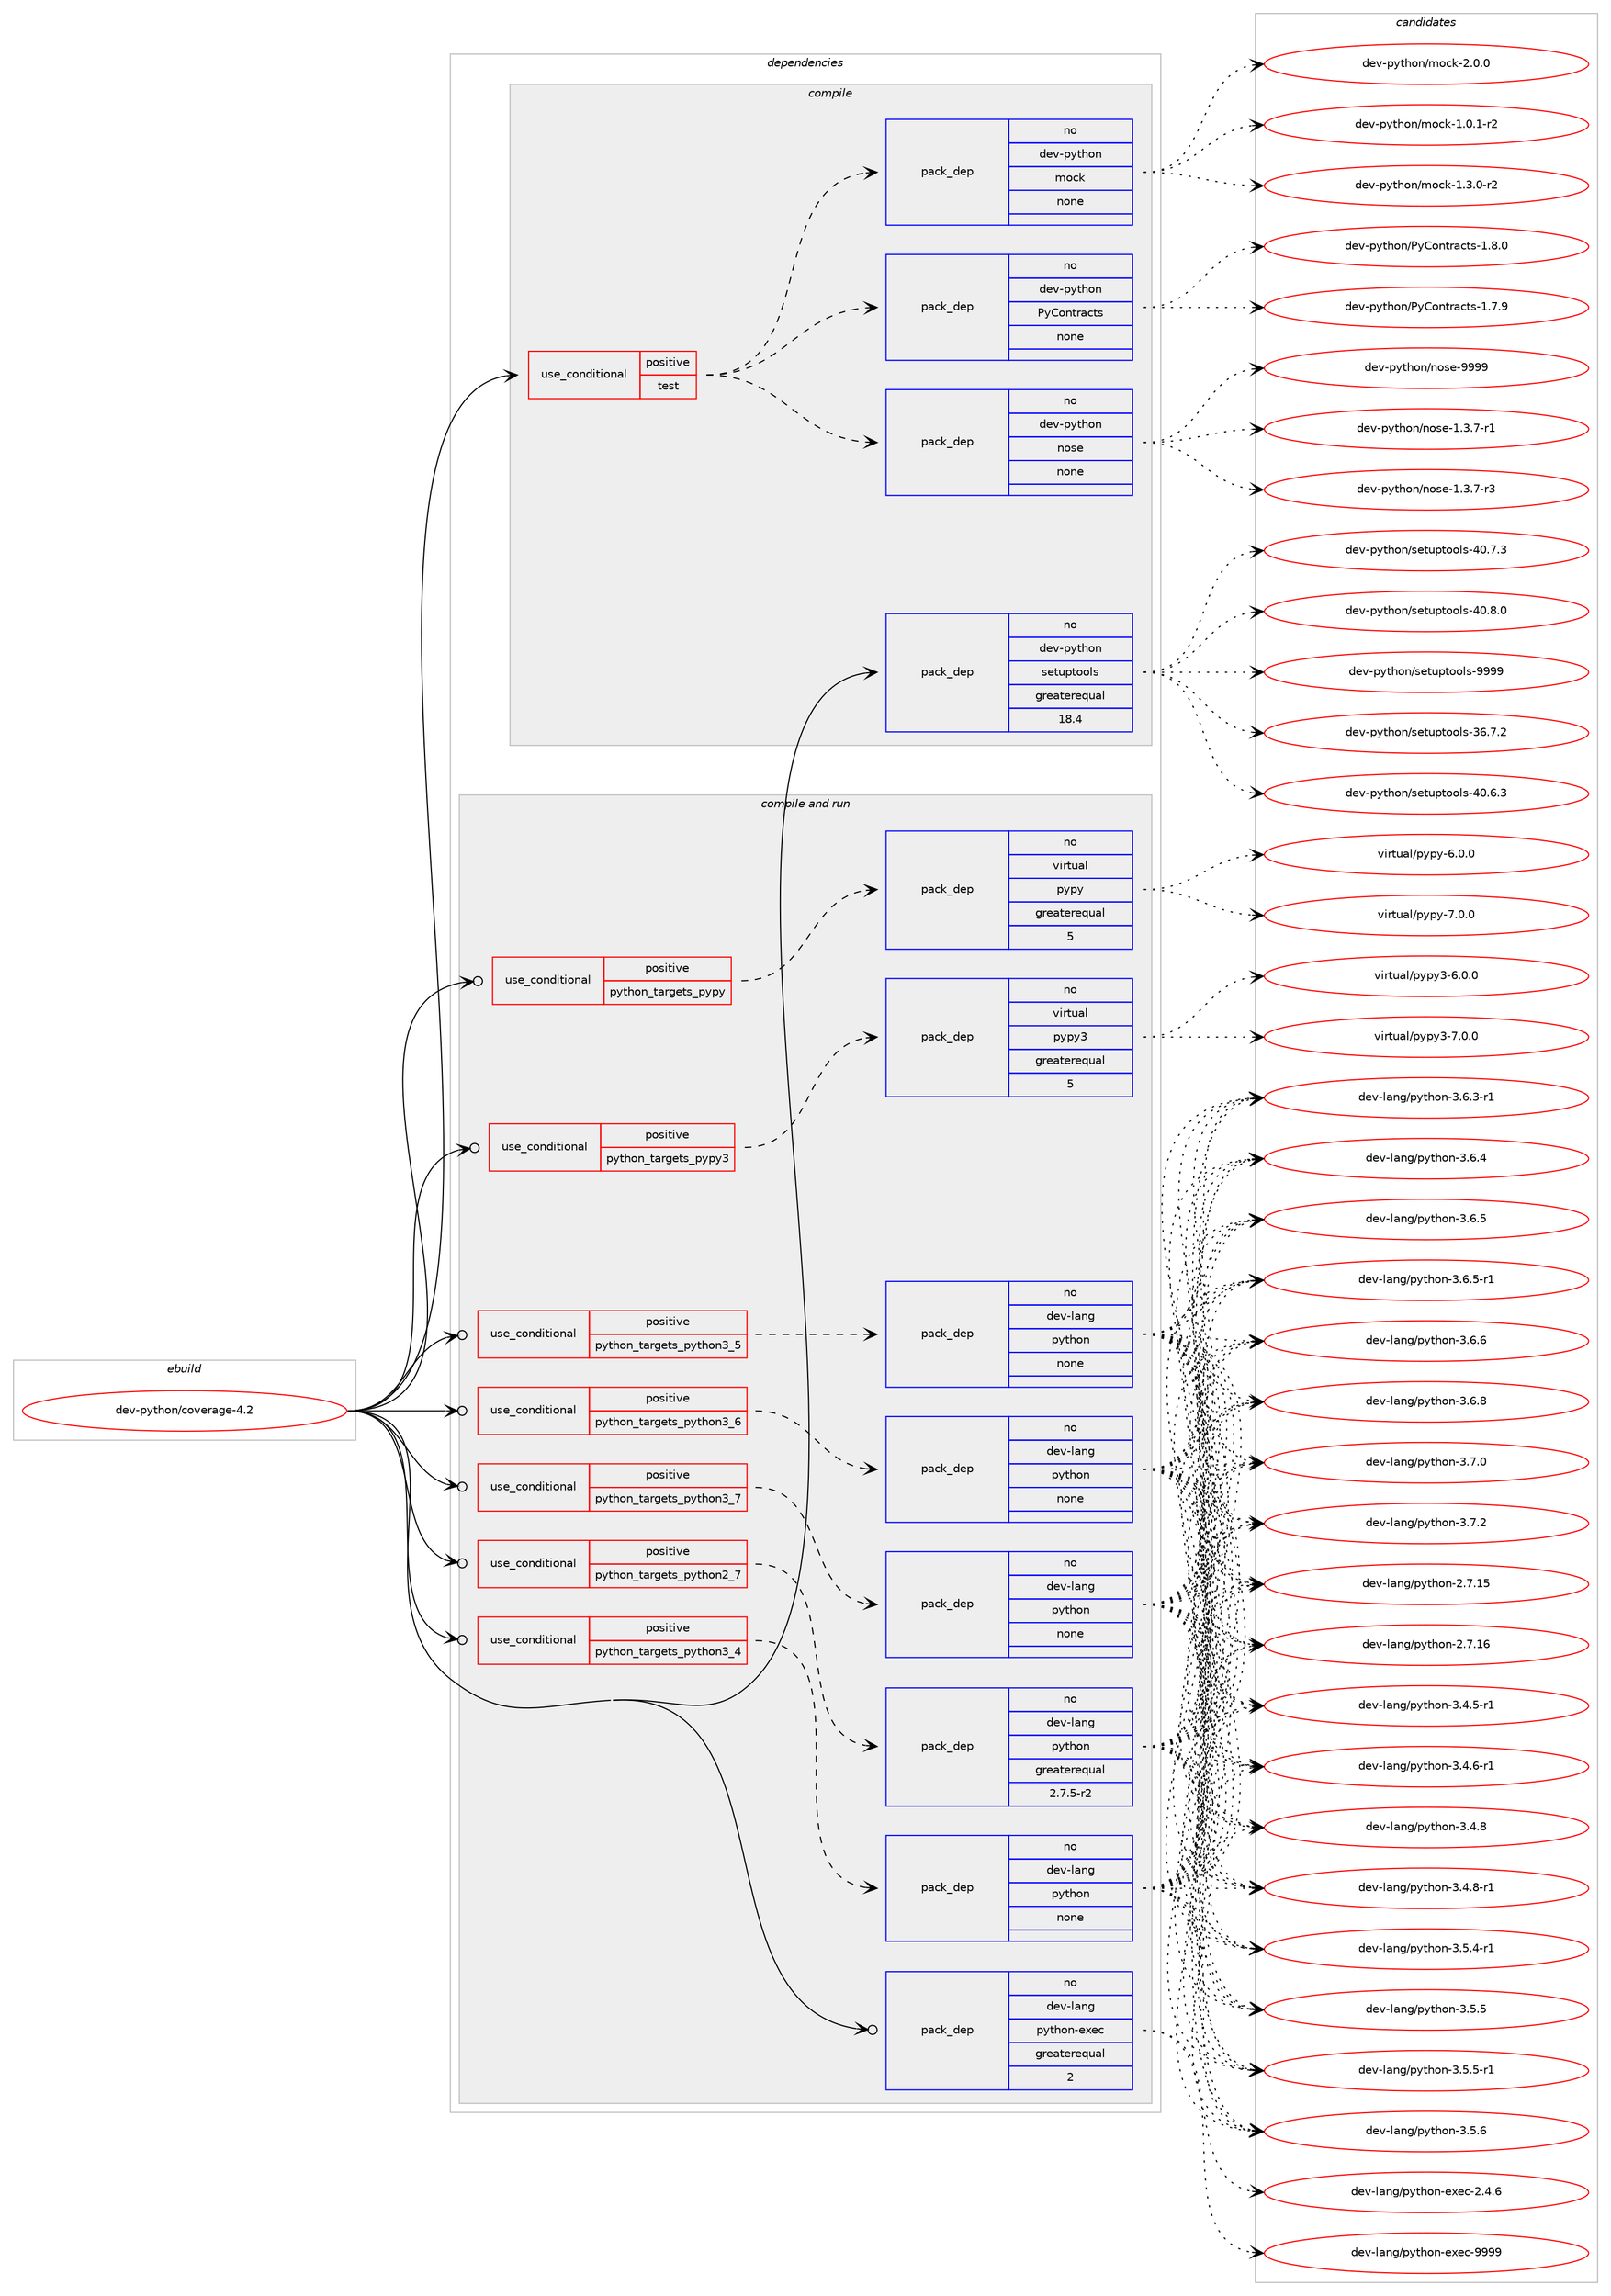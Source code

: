 digraph prolog {

# *************
# Graph options
# *************

newrank=true;
concentrate=true;
compound=true;
graph [rankdir=LR,fontname=Helvetica,fontsize=10,ranksep=1.5];#, ranksep=2.5, nodesep=0.2];
edge  [arrowhead=vee];
node  [fontname=Helvetica,fontsize=10];

# **********
# The ebuild
# **********

subgraph cluster_leftcol {
color=gray;
rank=same;
label=<<i>ebuild</i>>;
id [label="dev-python/coverage-4.2", color=red, width=4, href="../dev-python/coverage-4.2.svg"];
}

# ****************
# The dependencies
# ****************

subgraph cluster_midcol {
color=gray;
label=<<i>dependencies</i>>;
subgraph cluster_compile {
fillcolor="#eeeeee";
style=filled;
label=<<i>compile</i>>;
subgraph cond372733 {
dependency1404332 [label=<<TABLE BORDER="0" CELLBORDER="1" CELLSPACING="0" CELLPADDING="4"><TR><TD ROWSPAN="3" CELLPADDING="10">use_conditional</TD></TR><TR><TD>positive</TD></TR><TR><TD>test</TD></TR></TABLE>>, shape=none, color=red];
subgraph pack1008364 {
dependency1404333 [label=<<TABLE BORDER="0" CELLBORDER="1" CELLSPACING="0" CELLPADDING="4" WIDTH="220"><TR><TD ROWSPAN="6" CELLPADDING="30">pack_dep</TD></TR><TR><TD WIDTH="110">no</TD></TR><TR><TD>dev-python</TD></TR><TR><TD>PyContracts</TD></TR><TR><TD>none</TD></TR><TR><TD></TD></TR></TABLE>>, shape=none, color=blue];
}
dependency1404332:e -> dependency1404333:w [weight=20,style="dashed",arrowhead="vee"];
subgraph pack1008365 {
dependency1404334 [label=<<TABLE BORDER="0" CELLBORDER="1" CELLSPACING="0" CELLPADDING="4" WIDTH="220"><TR><TD ROWSPAN="6" CELLPADDING="30">pack_dep</TD></TR><TR><TD WIDTH="110">no</TD></TR><TR><TD>dev-python</TD></TR><TR><TD>mock</TD></TR><TR><TD>none</TD></TR><TR><TD></TD></TR></TABLE>>, shape=none, color=blue];
}
dependency1404332:e -> dependency1404334:w [weight=20,style="dashed",arrowhead="vee"];
subgraph pack1008366 {
dependency1404335 [label=<<TABLE BORDER="0" CELLBORDER="1" CELLSPACING="0" CELLPADDING="4" WIDTH="220"><TR><TD ROWSPAN="6" CELLPADDING="30">pack_dep</TD></TR><TR><TD WIDTH="110">no</TD></TR><TR><TD>dev-python</TD></TR><TR><TD>nose</TD></TR><TR><TD>none</TD></TR><TR><TD></TD></TR></TABLE>>, shape=none, color=blue];
}
dependency1404332:e -> dependency1404335:w [weight=20,style="dashed",arrowhead="vee"];
}
id:e -> dependency1404332:w [weight=20,style="solid",arrowhead="vee"];
subgraph pack1008367 {
dependency1404336 [label=<<TABLE BORDER="0" CELLBORDER="1" CELLSPACING="0" CELLPADDING="4" WIDTH="220"><TR><TD ROWSPAN="6" CELLPADDING="30">pack_dep</TD></TR><TR><TD WIDTH="110">no</TD></TR><TR><TD>dev-python</TD></TR><TR><TD>setuptools</TD></TR><TR><TD>greaterequal</TD></TR><TR><TD>18.4</TD></TR></TABLE>>, shape=none, color=blue];
}
id:e -> dependency1404336:w [weight=20,style="solid",arrowhead="vee"];
}
subgraph cluster_compileandrun {
fillcolor="#eeeeee";
style=filled;
label=<<i>compile and run</i>>;
subgraph cond372734 {
dependency1404337 [label=<<TABLE BORDER="0" CELLBORDER="1" CELLSPACING="0" CELLPADDING="4"><TR><TD ROWSPAN="3" CELLPADDING="10">use_conditional</TD></TR><TR><TD>positive</TD></TR><TR><TD>python_targets_pypy</TD></TR></TABLE>>, shape=none, color=red];
subgraph pack1008368 {
dependency1404338 [label=<<TABLE BORDER="0" CELLBORDER="1" CELLSPACING="0" CELLPADDING="4" WIDTH="220"><TR><TD ROWSPAN="6" CELLPADDING="30">pack_dep</TD></TR><TR><TD WIDTH="110">no</TD></TR><TR><TD>virtual</TD></TR><TR><TD>pypy</TD></TR><TR><TD>greaterequal</TD></TR><TR><TD>5</TD></TR></TABLE>>, shape=none, color=blue];
}
dependency1404337:e -> dependency1404338:w [weight=20,style="dashed",arrowhead="vee"];
}
id:e -> dependency1404337:w [weight=20,style="solid",arrowhead="odotvee"];
subgraph cond372735 {
dependency1404339 [label=<<TABLE BORDER="0" CELLBORDER="1" CELLSPACING="0" CELLPADDING="4"><TR><TD ROWSPAN="3" CELLPADDING="10">use_conditional</TD></TR><TR><TD>positive</TD></TR><TR><TD>python_targets_pypy3</TD></TR></TABLE>>, shape=none, color=red];
subgraph pack1008369 {
dependency1404340 [label=<<TABLE BORDER="0" CELLBORDER="1" CELLSPACING="0" CELLPADDING="4" WIDTH="220"><TR><TD ROWSPAN="6" CELLPADDING="30">pack_dep</TD></TR><TR><TD WIDTH="110">no</TD></TR><TR><TD>virtual</TD></TR><TR><TD>pypy3</TD></TR><TR><TD>greaterequal</TD></TR><TR><TD>5</TD></TR></TABLE>>, shape=none, color=blue];
}
dependency1404339:e -> dependency1404340:w [weight=20,style="dashed",arrowhead="vee"];
}
id:e -> dependency1404339:w [weight=20,style="solid",arrowhead="odotvee"];
subgraph cond372736 {
dependency1404341 [label=<<TABLE BORDER="0" CELLBORDER="1" CELLSPACING="0" CELLPADDING="4"><TR><TD ROWSPAN="3" CELLPADDING="10">use_conditional</TD></TR><TR><TD>positive</TD></TR><TR><TD>python_targets_python2_7</TD></TR></TABLE>>, shape=none, color=red];
subgraph pack1008370 {
dependency1404342 [label=<<TABLE BORDER="0" CELLBORDER="1" CELLSPACING="0" CELLPADDING="4" WIDTH="220"><TR><TD ROWSPAN="6" CELLPADDING="30">pack_dep</TD></TR><TR><TD WIDTH="110">no</TD></TR><TR><TD>dev-lang</TD></TR><TR><TD>python</TD></TR><TR><TD>greaterequal</TD></TR><TR><TD>2.7.5-r2</TD></TR></TABLE>>, shape=none, color=blue];
}
dependency1404341:e -> dependency1404342:w [weight=20,style="dashed",arrowhead="vee"];
}
id:e -> dependency1404341:w [weight=20,style="solid",arrowhead="odotvee"];
subgraph cond372737 {
dependency1404343 [label=<<TABLE BORDER="0" CELLBORDER="1" CELLSPACING="0" CELLPADDING="4"><TR><TD ROWSPAN="3" CELLPADDING="10">use_conditional</TD></TR><TR><TD>positive</TD></TR><TR><TD>python_targets_python3_4</TD></TR></TABLE>>, shape=none, color=red];
subgraph pack1008371 {
dependency1404344 [label=<<TABLE BORDER="0" CELLBORDER="1" CELLSPACING="0" CELLPADDING="4" WIDTH="220"><TR><TD ROWSPAN="6" CELLPADDING="30">pack_dep</TD></TR><TR><TD WIDTH="110">no</TD></TR><TR><TD>dev-lang</TD></TR><TR><TD>python</TD></TR><TR><TD>none</TD></TR><TR><TD></TD></TR></TABLE>>, shape=none, color=blue];
}
dependency1404343:e -> dependency1404344:w [weight=20,style="dashed",arrowhead="vee"];
}
id:e -> dependency1404343:w [weight=20,style="solid",arrowhead="odotvee"];
subgraph cond372738 {
dependency1404345 [label=<<TABLE BORDER="0" CELLBORDER="1" CELLSPACING="0" CELLPADDING="4"><TR><TD ROWSPAN="3" CELLPADDING="10">use_conditional</TD></TR><TR><TD>positive</TD></TR><TR><TD>python_targets_python3_5</TD></TR></TABLE>>, shape=none, color=red];
subgraph pack1008372 {
dependency1404346 [label=<<TABLE BORDER="0" CELLBORDER="1" CELLSPACING="0" CELLPADDING="4" WIDTH="220"><TR><TD ROWSPAN="6" CELLPADDING="30">pack_dep</TD></TR><TR><TD WIDTH="110">no</TD></TR><TR><TD>dev-lang</TD></TR><TR><TD>python</TD></TR><TR><TD>none</TD></TR><TR><TD></TD></TR></TABLE>>, shape=none, color=blue];
}
dependency1404345:e -> dependency1404346:w [weight=20,style="dashed",arrowhead="vee"];
}
id:e -> dependency1404345:w [weight=20,style="solid",arrowhead="odotvee"];
subgraph cond372739 {
dependency1404347 [label=<<TABLE BORDER="0" CELLBORDER="1" CELLSPACING="0" CELLPADDING="4"><TR><TD ROWSPAN="3" CELLPADDING="10">use_conditional</TD></TR><TR><TD>positive</TD></TR><TR><TD>python_targets_python3_6</TD></TR></TABLE>>, shape=none, color=red];
subgraph pack1008373 {
dependency1404348 [label=<<TABLE BORDER="0" CELLBORDER="1" CELLSPACING="0" CELLPADDING="4" WIDTH="220"><TR><TD ROWSPAN="6" CELLPADDING="30">pack_dep</TD></TR><TR><TD WIDTH="110">no</TD></TR><TR><TD>dev-lang</TD></TR><TR><TD>python</TD></TR><TR><TD>none</TD></TR><TR><TD></TD></TR></TABLE>>, shape=none, color=blue];
}
dependency1404347:e -> dependency1404348:w [weight=20,style="dashed",arrowhead="vee"];
}
id:e -> dependency1404347:w [weight=20,style="solid",arrowhead="odotvee"];
subgraph cond372740 {
dependency1404349 [label=<<TABLE BORDER="0" CELLBORDER="1" CELLSPACING="0" CELLPADDING="4"><TR><TD ROWSPAN="3" CELLPADDING="10">use_conditional</TD></TR><TR><TD>positive</TD></TR><TR><TD>python_targets_python3_7</TD></TR></TABLE>>, shape=none, color=red];
subgraph pack1008374 {
dependency1404350 [label=<<TABLE BORDER="0" CELLBORDER="1" CELLSPACING="0" CELLPADDING="4" WIDTH="220"><TR><TD ROWSPAN="6" CELLPADDING="30">pack_dep</TD></TR><TR><TD WIDTH="110">no</TD></TR><TR><TD>dev-lang</TD></TR><TR><TD>python</TD></TR><TR><TD>none</TD></TR><TR><TD></TD></TR></TABLE>>, shape=none, color=blue];
}
dependency1404349:e -> dependency1404350:w [weight=20,style="dashed",arrowhead="vee"];
}
id:e -> dependency1404349:w [weight=20,style="solid",arrowhead="odotvee"];
subgraph pack1008375 {
dependency1404351 [label=<<TABLE BORDER="0" CELLBORDER="1" CELLSPACING="0" CELLPADDING="4" WIDTH="220"><TR><TD ROWSPAN="6" CELLPADDING="30">pack_dep</TD></TR><TR><TD WIDTH="110">no</TD></TR><TR><TD>dev-lang</TD></TR><TR><TD>python-exec</TD></TR><TR><TD>greaterequal</TD></TR><TR><TD>2</TD></TR></TABLE>>, shape=none, color=blue];
}
id:e -> dependency1404351:w [weight=20,style="solid",arrowhead="odotvee"];
}
subgraph cluster_run {
fillcolor="#eeeeee";
style=filled;
label=<<i>run</i>>;
}
}

# **************
# The candidates
# **************

subgraph cluster_choices {
rank=same;
color=gray;
label=<<i>candidates</i>>;

subgraph choice1008364 {
color=black;
nodesep=1;
choice100101118451121211161041111104780121671111101161149799116115454946554657 [label="dev-python/PyContracts-1.7.9", color=red, width=4,href="../dev-python/PyContracts-1.7.9.svg"];
choice100101118451121211161041111104780121671111101161149799116115454946564648 [label="dev-python/PyContracts-1.8.0", color=red, width=4,href="../dev-python/PyContracts-1.8.0.svg"];
dependency1404333:e -> choice100101118451121211161041111104780121671111101161149799116115454946554657:w [style=dotted,weight="100"];
dependency1404333:e -> choice100101118451121211161041111104780121671111101161149799116115454946564648:w [style=dotted,weight="100"];
}
subgraph choice1008365 {
color=black;
nodesep=1;
choice1001011184511212111610411111047109111991074549464846494511450 [label="dev-python/mock-1.0.1-r2", color=red, width=4,href="../dev-python/mock-1.0.1-r2.svg"];
choice1001011184511212111610411111047109111991074549465146484511450 [label="dev-python/mock-1.3.0-r2", color=red, width=4,href="../dev-python/mock-1.3.0-r2.svg"];
choice100101118451121211161041111104710911199107455046484648 [label="dev-python/mock-2.0.0", color=red, width=4,href="../dev-python/mock-2.0.0.svg"];
dependency1404334:e -> choice1001011184511212111610411111047109111991074549464846494511450:w [style=dotted,weight="100"];
dependency1404334:e -> choice1001011184511212111610411111047109111991074549465146484511450:w [style=dotted,weight="100"];
dependency1404334:e -> choice100101118451121211161041111104710911199107455046484648:w [style=dotted,weight="100"];
}
subgraph choice1008366 {
color=black;
nodesep=1;
choice10010111845112121116104111110471101111151014549465146554511449 [label="dev-python/nose-1.3.7-r1", color=red, width=4,href="../dev-python/nose-1.3.7-r1.svg"];
choice10010111845112121116104111110471101111151014549465146554511451 [label="dev-python/nose-1.3.7-r3", color=red, width=4,href="../dev-python/nose-1.3.7-r3.svg"];
choice10010111845112121116104111110471101111151014557575757 [label="dev-python/nose-9999", color=red, width=4,href="../dev-python/nose-9999.svg"];
dependency1404335:e -> choice10010111845112121116104111110471101111151014549465146554511449:w [style=dotted,weight="100"];
dependency1404335:e -> choice10010111845112121116104111110471101111151014549465146554511451:w [style=dotted,weight="100"];
dependency1404335:e -> choice10010111845112121116104111110471101111151014557575757:w [style=dotted,weight="100"];
}
subgraph choice1008367 {
color=black;
nodesep=1;
choice100101118451121211161041111104711510111611711211611111110811545515446554650 [label="dev-python/setuptools-36.7.2", color=red, width=4,href="../dev-python/setuptools-36.7.2.svg"];
choice100101118451121211161041111104711510111611711211611111110811545524846544651 [label="dev-python/setuptools-40.6.3", color=red, width=4,href="../dev-python/setuptools-40.6.3.svg"];
choice100101118451121211161041111104711510111611711211611111110811545524846554651 [label="dev-python/setuptools-40.7.3", color=red, width=4,href="../dev-python/setuptools-40.7.3.svg"];
choice100101118451121211161041111104711510111611711211611111110811545524846564648 [label="dev-python/setuptools-40.8.0", color=red, width=4,href="../dev-python/setuptools-40.8.0.svg"];
choice10010111845112121116104111110471151011161171121161111111081154557575757 [label="dev-python/setuptools-9999", color=red, width=4,href="../dev-python/setuptools-9999.svg"];
dependency1404336:e -> choice100101118451121211161041111104711510111611711211611111110811545515446554650:w [style=dotted,weight="100"];
dependency1404336:e -> choice100101118451121211161041111104711510111611711211611111110811545524846544651:w [style=dotted,weight="100"];
dependency1404336:e -> choice100101118451121211161041111104711510111611711211611111110811545524846554651:w [style=dotted,weight="100"];
dependency1404336:e -> choice100101118451121211161041111104711510111611711211611111110811545524846564648:w [style=dotted,weight="100"];
dependency1404336:e -> choice10010111845112121116104111110471151011161171121161111111081154557575757:w [style=dotted,weight="100"];
}
subgraph choice1008368 {
color=black;
nodesep=1;
choice1181051141161179710847112121112121455446484648 [label="virtual/pypy-6.0.0", color=red, width=4,href="../virtual/pypy-6.0.0.svg"];
choice1181051141161179710847112121112121455546484648 [label="virtual/pypy-7.0.0", color=red, width=4,href="../virtual/pypy-7.0.0.svg"];
dependency1404338:e -> choice1181051141161179710847112121112121455446484648:w [style=dotted,weight="100"];
dependency1404338:e -> choice1181051141161179710847112121112121455546484648:w [style=dotted,weight="100"];
}
subgraph choice1008369 {
color=black;
nodesep=1;
choice118105114116117971084711212111212151455446484648 [label="virtual/pypy3-6.0.0", color=red, width=4,href="../virtual/pypy3-6.0.0.svg"];
choice118105114116117971084711212111212151455546484648 [label="virtual/pypy3-7.0.0", color=red, width=4,href="../virtual/pypy3-7.0.0.svg"];
dependency1404340:e -> choice118105114116117971084711212111212151455446484648:w [style=dotted,weight="100"];
dependency1404340:e -> choice118105114116117971084711212111212151455546484648:w [style=dotted,weight="100"];
}
subgraph choice1008370 {
color=black;
nodesep=1;
choice10010111845108971101034711212111610411111045504655464953 [label="dev-lang/python-2.7.15", color=red, width=4,href="../dev-lang/python-2.7.15.svg"];
choice10010111845108971101034711212111610411111045504655464954 [label="dev-lang/python-2.7.16", color=red, width=4,href="../dev-lang/python-2.7.16.svg"];
choice1001011184510897110103471121211161041111104551465246534511449 [label="dev-lang/python-3.4.5-r1", color=red, width=4,href="../dev-lang/python-3.4.5-r1.svg"];
choice1001011184510897110103471121211161041111104551465246544511449 [label="dev-lang/python-3.4.6-r1", color=red, width=4,href="../dev-lang/python-3.4.6-r1.svg"];
choice100101118451089711010347112121116104111110455146524656 [label="dev-lang/python-3.4.8", color=red, width=4,href="../dev-lang/python-3.4.8.svg"];
choice1001011184510897110103471121211161041111104551465246564511449 [label="dev-lang/python-3.4.8-r1", color=red, width=4,href="../dev-lang/python-3.4.8-r1.svg"];
choice1001011184510897110103471121211161041111104551465346524511449 [label="dev-lang/python-3.5.4-r1", color=red, width=4,href="../dev-lang/python-3.5.4-r1.svg"];
choice100101118451089711010347112121116104111110455146534653 [label="dev-lang/python-3.5.5", color=red, width=4,href="../dev-lang/python-3.5.5.svg"];
choice1001011184510897110103471121211161041111104551465346534511449 [label="dev-lang/python-3.5.5-r1", color=red, width=4,href="../dev-lang/python-3.5.5-r1.svg"];
choice100101118451089711010347112121116104111110455146534654 [label="dev-lang/python-3.5.6", color=red, width=4,href="../dev-lang/python-3.5.6.svg"];
choice1001011184510897110103471121211161041111104551465446514511449 [label="dev-lang/python-3.6.3-r1", color=red, width=4,href="../dev-lang/python-3.6.3-r1.svg"];
choice100101118451089711010347112121116104111110455146544652 [label="dev-lang/python-3.6.4", color=red, width=4,href="../dev-lang/python-3.6.4.svg"];
choice100101118451089711010347112121116104111110455146544653 [label="dev-lang/python-3.6.5", color=red, width=4,href="../dev-lang/python-3.6.5.svg"];
choice1001011184510897110103471121211161041111104551465446534511449 [label="dev-lang/python-3.6.5-r1", color=red, width=4,href="../dev-lang/python-3.6.5-r1.svg"];
choice100101118451089711010347112121116104111110455146544654 [label="dev-lang/python-3.6.6", color=red, width=4,href="../dev-lang/python-3.6.6.svg"];
choice100101118451089711010347112121116104111110455146544656 [label="dev-lang/python-3.6.8", color=red, width=4,href="../dev-lang/python-3.6.8.svg"];
choice100101118451089711010347112121116104111110455146554648 [label="dev-lang/python-3.7.0", color=red, width=4,href="../dev-lang/python-3.7.0.svg"];
choice100101118451089711010347112121116104111110455146554650 [label="dev-lang/python-3.7.2", color=red, width=4,href="../dev-lang/python-3.7.2.svg"];
dependency1404342:e -> choice10010111845108971101034711212111610411111045504655464953:w [style=dotted,weight="100"];
dependency1404342:e -> choice10010111845108971101034711212111610411111045504655464954:w [style=dotted,weight="100"];
dependency1404342:e -> choice1001011184510897110103471121211161041111104551465246534511449:w [style=dotted,weight="100"];
dependency1404342:e -> choice1001011184510897110103471121211161041111104551465246544511449:w [style=dotted,weight="100"];
dependency1404342:e -> choice100101118451089711010347112121116104111110455146524656:w [style=dotted,weight="100"];
dependency1404342:e -> choice1001011184510897110103471121211161041111104551465246564511449:w [style=dotted,weight="100"];
dependency1404342:e -> choice1001011184510897110103471121211161041111104551465346524511449:w [style=dotted,weight="100"];
dependency1404342:e -> choice100101118451089711010347112121116104111110455146534653:w [style=dotted,weight="100"];
dependency1404342:e -> choice1001011184510897110103471121211161041111104551465346534511449:w [style=dotted,weight="100"];
dependency1404342:e -> choice100101118451089711010347112121116104111110455146534654:w [style=dotted,weight="100"];
dependency1404342:e -> choice1001011184510897110103471121211161041111104551465446514511449:w [style=dotted,weight="100"];
dependency1404342:e -> choice100101118451089711010347112121116104111110455146544652:w [style=dotted,weight="100"];
dependency1404342:e -> choice100101118451089711010347112121116104111110455146544653:w [style=dotted,weight="100"];
dependency1404342:e -> choice1001011184510897110103471121211161041111104551465446534511449:w [style=dotted,weight="100"];
dependency1404342:e -> choice100101118451089711010347112121116104111110455146544654:w [style=dotted,weight="100"];
dependency1404342:e -> choice100101118451089711010347112121116104111110455146544656:w [style=dotted,weight="100"];
dependency1404342:e -> choice100101118451089711010347112121116104111110455146554648:w [style=dotted,weight="100"];
dependency1404342:e -> choice100101118451089711010347112121116104111110455146554650:w [style=dotted,weight="100"];
}
subgraph choice1008371 {
color=black;
nodesep=1;
choice10010111845108971101034711212111610411111045504655464953 [label="dev-lang/python-2.7.15", color=red, width=4,href="../dev-lang/python-2.7.15.svg"];
choice10010111845108971101034711212111610411111045504655464954 [label="dev-lang/python-2.7.16", color=red, width=4,href="../dev-lang/python-2.7.16.svg"];
choice1001011184510897110103471121211161041111104551465246534511449 [label="dev-lang/python-3.4.5-r1", color=red, width=4,href="../dev-lang/python-3.4.5-r1.svg"];
choice1001011184510897110103471121211161041111104551465246544511449 [label="dev-lang/python-3.4.6-r1", color=red, width=4,href="../dev-lang/python-3.4.6-r1.svg"];
choice100101118451089711010347112121116104111110455146524656 [label="dev-lang/python-3.4.8", color=red, width=4,href="../dev-lang/python-3.4.8.svg"];
choice1001011184510897110103471121211161041111104551465246564511449 [label="dev-lang/python-3.4.8-r1", color=red, width=4,href="../dev-lang/python-3.4.8-r1.svg"];
choice1001011184510897110103471121211161041111104551465346524511449 [label="dev-lang/python-3.5.4-r1", color=red, width=4,href="../dev-lang/python-3.5.4-r1.svg"];
choice100101118451089711010347112121116104111110455146534653 [label="dev-lang/python-3.5.5", color=red, width=4,href="../dev-lang/python-3.5.5.svg"];
choice1001011184510897110103471121211161041111104551465346534511449 [label="dev-lang/python-3.5.5-r1", color=red, width=4,href="../dev-lang/python-3.5.5-r1.svg"];
choice100101118451089711010347112121116104111110455146534654 [label="dev-lang/python-3.5.6", color=red, width=4,href="../dev-lang/python-3.5.6.svg"];
choice1001011184510897110103471121211161041111104551465446514511449 [label="dev-lang/python-3.6.3-r1", color=red, width=4,href="../dev-lang/python-3.6.3-r1.svg"];
choice100101118451089711010347112121116104111110455146544652 [label="dev-lang/python-3.6.4", color=red, width=4,href="../dev-lang/python-3.6.4.svg"];
choice100101118451089711010347112121116104111110455146544653 [label="dev-lang/python-3.6.5", color=red, width=4,href="../dev-lang/python-3.6.5.svg"];
choice1001011184510897110103471121211161041111104551465446534511449 [label="dev-lang/python-3.6.5-r1", color=red, width=4,href="../dev-lang/python-3.6.5-r1.svg"];
choice100101118451089711010347112121116104111110455146544654 [label="dev-lang/python-3.6.6", color=red, width=4,href="../dev-lang/python-3.6.6.svg"];
choice100101118451089711010347112121116104111110455146544656 [label="dev-lang/python-3.6.8", color=red, width=4,href="../dev-lang/python-3.6.8.svg"];
choice100101118451089711010347112121116104111110455146554648 [label="dev-lang/python-3.7.0", color=red, width=4,href="../dev-lang/python-3.7.0.svg"];
choice100101118451089711010347112121116104111110455146554650 [label="dev-lang/python-3.7.2", color=red, width=4,href="../dev-lang/python-3.7.2.svg"];
dependency1404344:e -> choice10010111845108971101034711212111610411111045504655464953:w [style=dotted,weight="100"];
dependency1404344:e -> choice10010111845108971101034711212111610411111045504655464954:w [style=dotted,weight="100"];
dependency1404344:e -> choice1001011184510897110103471121211161041111104551465246534511449:w [style=dotted,weight="100"];
dependency1404344:e -> choice1001011184510897110103471121211161041111104551465246544511449:w [style=dotted,weight="100"];
dependency1404344:e -> choice100101118451089711010347112121116104111110455146524656:w [style=dotted,weight="100"];
dependency1404344:e -> choice1001011184510897110103471121211161041111104551465246564511449:w [style=dotted,weight="100"];
dependency1404344:e -> choice1001011184510897110103471121211161041111104551465346524511449:w [style=dotted,weight="100"];
dependency1404344:e -> choice100101118451089711010347112121116104111110455146534653:w [style=dotted,weight="100"];
dependency1404344:e -> choice1001011184510897110103471121211161041111104551465346534511449:w [style=dotted,weight="100"];
dependency1404344:e -> choice100101118451089711010347112121116104111110455146534654:w [style=dotted,weight="100"];
dependency1404344:e -> choice1001011184510897110103471121211161041111104551465446514511449:w [style=dotted,weight="100"];
dependency1404344:e -> choice100101118451089711010347112121116104111110455146544652:w [style=dotted,weight="100"];
dependency1404344:e -> choice100101118451089711010347112121116104111110455146544653:w [style=dotted,weight="100"];
dependency1404344:e -> choice1001011184510897110103471121211161041111104551465446534511449:w [style=dotted,weight="100"];
dependency1404344:e -> choice100101118451089711010347112121116104111110455146544654:w [style=dotted,weight="100"];
dependency1404344:e -> choice100101118451089711010347112121116104111110455146544656:w [style=dotted,weight="100"];
dependency1404344:e -> choice100101118451089711010347112121116104111110455146554648:w [style=dotted,weight="100"];
dependency1404344:e -> choice100101118451089711010347112121116104111110455146554650:w [style=dotted,weight="100"];
}
subgraph choice1008372 {
color=black;
nodesep=1;
choice10010111845108971101034711212111610411111045504655464953 [label="dev-lang/python-2.7.15", color=red, width=4,href="../dev-lang/python-2.7.15.svg"];
choice10010111845108971101034711212111610411111045504655464954 [label="dev-lang/python-2.7.16", color=red, width=4,href="../dev-lang/python-2.7.16.svg"];
choice1001011184510897110103471121211161041111104551465246534511449 [label="dev-lang/python-3.4.5-r1", color=red, width=4,href="../dev-lang/python-3.4.5-r1.svg"];
choice1001011184510897110103471121211161041111104551465246544511449 [label="dev-lang/python-3.4.6-r1", color=red, width=4,href="../dev-lang/python-3.4.6-r1.svg"];
choice100101118451089711010347112121116104111110455146524656 [label="dev-lang/python-3.4.8", color=red, width=4,href="../dev-lang/python-3.4.8.svg"];
choice1001011184510897110103471121211161041111104551465246564511449 [label="dev-lang/python-3.4.8-r1", color=red, width=4,href="../dev-lang/python-3.4.8-r1.svg"];
choice1001011184510897110103471121211161041111104551465346524511449 [label="dev-lang/python-3.5.4-r1", color=red, width=4,href="../dev-lang/python-3.5.4-r1.svg"];
choice100101118451089711010347112121116104111110455146534653 [label="dev-lang/python-3.5.5", color=red, width=4,href="../dev-lang/python-3.5.5.svg"];
choice1001011184510897110103471121211161041111104551465346534511449 [label="dev-lang/python-3.5.5-r1", color=red, width=4,href="../dev-lang/python-3.5.5-r1.svg"];
choice100101118451089711010347112121116104111110455146534654 [label="dev-lang/python-3.5.6", color=red, width=4,href="../dev-lang/python-3.5.6.svg"];
choice1001011184510897110103471121211161041111104551465446514511449 [label="dev-lang/python-3.6.3-r1", color=red, width=4,href="../dev-lang/python-3.6.3-r1.svg"];
choice100101118451089711010347112121116104111110455146544652 [label="dev-lang/python-3.6.4", color=red, width=4,href="../dev-lang/python-3.6.4.svg"];
choice100101118451089711010347112121116104111110455146544653 [label="dev-lang/python-3.6.5", color=red, width=4,href="../dev-lang/python-3.6.5.svg"];
choice1001011184510897110103471121211161041111104551465446534511449 [label="dev-lang/python-3.6.5-r1", color=red, width=4,href="../dev-lang/python-3.6.5-r1.svg"];
choice100101118451089711010347112121116104111110455146544654 [label="dev-lang/python-3.6.6", color=red, width=4,href="../dev-lang/python-3.6.6.svg"];
choice100101118451089711010347112121116104111110455146544656 [label="dev-lang/python-3.6.8", color=red, width=4,href="../dev-lang/python-3.6.8.svg"];
choice100101118451089711010347112121116104111110455146554648 [label="dev-lang/python-3.7.0", color=red, width=4,href="../dev-lang/python-3.7.0.svg"];
choice100101118451089711010347112121116104111110455146554650 [label="dev-lang/python-3.7.2", color=red, width=4,href="../dev-lang/python-3.7.2.svg"];
dependency1404346:e -> choice10010111845108971101034711212111610411111045504655464953:w [style=dotted,weight="100"];
dependency1404346:e -> choice10010111845108971101034711212111610411111045504655464954:w [style=dotted,weight="100"];
dependency1404346:e -> choice1001011184510897110103471121211161041111104551465246534511449:w [style=dotted,weight="100"];
dependency1404346:e -> choice1001011184510897110103471121211161041111104551465246544511449:w [style=dotted,weight="100"];
dependency1404346:e -> choice100101118451089711010347112121116104111110455146524656:w [style=dotted,weight="100"];
dependency1404346:e -> choice1001011184510897110103471121211161041111104551465246564511449:w [style=dotted,weight="100"];
dependency1404346:e -> choice1001011184510897110103471121211161041111104551465346524511449:w [style=dotted,weight="100"];
dependency1404346:e -> choice100101118451089711010347112121116104111110455146534653:w [style=dotted,weight="100"];
dependency1404346:e -> choice1001011184510897110103471121211161041111104551465346534511449:w [style=dotted,weight="100"];
dependency1404346:e -> choice100101118451089711010347112121116104111110455146534654:w [style=dotted,weight="100"];
dependency1404346:e -> choice1001011184510897110103471121211161041111104551465446514511449:w [style=dotted,weight="100"];
dependency1404346:e -> choice100101118451089711010347112121116104111110455146544652:w [style=dotted,weight="100"];
dependency1404346:e -> choice100101118451089711010347112121116104111110455146544653:w [style=dotted,weight="100"];
dependency1404346:e -> choice1001011184510897110103471121211161041111104551465446534511449:w [style=dotted,weight="100"];
dependency1404346:e -> choice100101118451089711010347112121116104111110455146544654:w [style=dotted,weight="100"];
dependency1404346:e -> choice100101118451089711010347112121116104111110455146544656:w [style=dotted,weight="100"];
dependency1404346:e -> choice100101118451089711010347112121116104111110455146554648:w [style=dotted,weight="100"];
dependency1404346:e -> choice100101118451089711010347112121116104111110455146554650:w [style=dotted,weight="100"];
}
subgraph choice1008373 {
color=black;
nodesep=1;
choice10010111845108971101034711212111610411111045504655464953 [label="dev-lang/python-2.7.15", color=red, width=4,href="../dev-lang/python-2.7.15.svg"];
choice10010111845108971101034711212111610411111045504655464954 [label="dev-lang/python-2.7.16", color=red, width=4,href="../dev-lang/python-2.7.16.svg"];
choice1001011184510897110103471121211161041111104551465246534511449 [label="dev-lang/python-3.4.5-r1", color=red, width=4,href="../dev-lang/python-3.4.5-r1.svg"];
choice1001011184510897110103471121211161041111104551465246544511449 [label="dev-lang/python-3.4.6-r1", color=red, width=4,href="../dev-lang/python-3.4.6-r1.svg"];
choice100101118451089711010347112121116104111110455146524656 [label="dev-lang/python-3.4.8", color=red, width=4,href="../dev-lang/python-3.4.8.svg"];
choice1001011184510897110103471121211161041111104551465246564511449 [label="dev-lang/python-3.4.8-r1", color=red, width=4,href="../dev-lang/python-3.4.8-r1.svg"];
choice1001011184510897110103471121211161041111104551465346524511449 [label="dev-lang/python-3.5.4-r1", color=red, width=4,href="../dev-lang/python-3.5.4-r1.svg"];
choice100101118451089711010347112121116104111110455146534653 [label="dev-lang/python-3.5.5", color=red, width=4,href="../dev-lang/python-3.5.5.svg"];
choice1001011184510897110103471121211161041111104551465346534511449 [label="dev-lang/python-3.5.5-r1", color=red, width=4,href="../dev-lang/python-3.5.5-r1.svg"];
choice100101118451089711010347112121116104111110455146534654 [label="dev-lang/python-3.5.6", color=red, width=4,href="../dev-lang/python-3.5.6.svg"];
choice1001011184510897110103471121211161041111104551465446514511449 [label="dev-lang/python-3.6.3-r1", color=red, width=4,href="../dev-lang/python-3.6.3-r1.svg"];
choice100101118451089711010347112121116104111110455146544652 [label="dev-lang/python-3.6.4", color=red, width=4,href="../dev-lang/python-3.6.4.svg"];
choice100101118451089711010347112121116104111110455146544653 [label="dev-lang/python-3.6.5", color=red, width=4,href="../dev-lang/python-3.6.5.svg"];
choice1001011184510897110103471121211161041111104551465446534511449 [label="dev-lang/python-3.6.5-r1", color=red, width=4,href="../dev-lang/python-3.6.5-r1.svg"];
choice100101118451089711010347112121116104111110455146544654 [label="dev-lang/python-3.6.6", color=red, width=4,href="../dev-lang/python-3.6.6.svg"];
choice100101118451089711010347112121116104111110455146544656 [label="dev-lang/python-3.6.8", color=red, width=4,href="../dev-lang/python-3.6.8.svg"];
choice100101118451089711010347112121116104111110455146554648 [label="dev-lang/python-3.7.0", color=red, width=4,href="../dev-lang/python-3.7.0.svg"];
choice100101118451089711010347112121116104111110455146554650 [label="dev-lang/python-3.7.2", color=red, width=4,href="../dev-lang/python-3.7.2.svg"];
dependency1404348:e -> choice10010111845108971101034711212111610411111045504655464953:w [style=dotted,weight="100"];
dependency1404348:e -> choice10010111845108971101034711212111610411111045504655464954:w [style=dotted,weight="100"];
dependency1404348:e -> choice1001011184510897110103471121211161041111104551465246534511449:w [style=dotted,weight="100"];
dependency1404348:e -> choice1001011184510897110103471121211161041111104551465246544511449:w [style=dotted,weight="100"];
dependency1404348:e -> choice100101118451089711010347112121116104111110455146524656:w [style=dotted,weight="100"];
dependency1404348:e -> choice1001011184510897110103471121211161041111104551465246564511449:w [style=dotted,weight="100"];
dependency1404348:e -> choice1001011184510897110103471121211161041111104551465346524511449:w [style=dotted,weight="100"];
dependency1404348:e -> choice100101118451089711010347112121116104111110455146534653:w [style=dotted,weight="100"];
dependency1404348:e -> choice1001011184510897110103471121211161041111104551465346534511449:w [style=dotted,weight="100"];
dependency1404348:e -> choice100101118451089711010347112121116104111110455146534654:w [style=dotted,weight="100"];
dependency1404348:e -> choice1001011184510897110103471121211161041111104551465446514511449:w [style=dotted,weight="100"];
dependency1404348:e -> choice100101118451089711010347112121116104111110455146544652:w [style=dotted,weight="100"];
dependency1404348:e -> choice100101118451089711010347112121116104111110455146544653:w [style=dotted,weight="100"];
dependency1404348:e -> choice1001011184510897110103471121211161041111104551465446534511449:w [style=dotted,weight="100"];
dependency1404348:e -> choice100101118451089711010347112121116104111110455146544654:w [style=dotted,weight="100"];
dependency1404348:e -> choice100101118451089711010347112121116104111110455146544656:w [style=dotted,weight="100"];
dependency1404348:e -> choice100101118451089711010347112121116104111110455146554648:w [style=dotted,weight="100"];
dependency1404348:e -> choice100101118451089711010347112121116104111110455146554650:w [style=dotted,weight="100"];
}
subgraph choice1008374 {
color=black;
nodesep=1;
choice10010111845108971101034711212111610411111045504655464953 [label="dev-lang/python-2.7.15", color=red, width=4,href="../dev-lang/python-2.7.15.svg"];
choice10010111845108971101034711212111610411111045504655464954 [label="dev-lang/python-2.7.16", color=red, width=4,href="../dev-lang/python-2.7.16.svg"];
choice1001011184510897110103471121211161041111104551465246534511449 [label="dev-lang/python-3.4.5-r1", color=red, width=4,href="../dev-lang/python-3.4.5-r1.svg"];
choice1001011184510897110103471121211161041111104551465246544511449 [label="dev-lang/python-3.4.6-r1", color=red, width=4,href="../dev-lang/python-3.4.6-r1.svg"];
choice100101118451089711010347112121116104111110455146524656 [label="dev-lang/python-3.4.8", color=red, width=4,href="../dev-lang/python-3.4.8.svg"];
choice1001011184510897110103471121211161041111104551465246564511449 [label="dev-lang/python-3.4.8-r1", color=red, width=4,href="../dev-lang/python-3.4.8-r1.svg"];
choice1001011184510897110103471121211161041111104551465346524511449 [label="dev-lang/python-3.5.4-r1", color=red, width=4,href="../dev-lang/python-3.5.4-r1.svg"];
choice100101118451089711010347112121116104111110455146534653 [label="dev-lang/python-3.5.5", color=red, width=4,href="../dev-lang/python-3.5.5.svg"];
choice1001011184510897110103471121211161041111104551465346534511449 [label="dev-lang/python-3.5.5-r1", color=red, width=4,href="../dev-lang/python-3.5.5-r1.svg"];
choice100101118451089711010347112121116104111110455146534654 [label="dev-lang/python-3.5.6", color=red, width=4,href="../dev-lang/python-3.5.6.svg"];
choice1001011184510897110103471121211161041111104551465446514511449 [label="dev-lang/python-3.6.3-r1", color=red, width=4,href="../dev-lang/python-3.6.3-r1.svg"];
choice100101118451089711010347112121116104111110455146544652 [label="dev-lang/python-3.6.4", color=red, width=4,href="../dev-lang/python-3.6.4.svg"];
choice100101118451089711010347112121116104111110455146544653 [label="dev-lang/python-3.6.5", color=red, width=4,href="../dev-lang/python-3.6.5.svg"];
choice1001011184510897110103471121211161041111104551465446534511449 [label="dev-lang/python-3.6.5-r1", color=red, width=4,href="../dev-lang/python-3.6.5-r1.svg"];
choice100101118451089711010347112121116104111110455146544654 [label="dev-lang/python-3.6.6", color=red, width=4,href="../dev-lang/python-3.6.6.svg"];
choice100101118451089711010347112121116104111110455146544656 [label="dev-lang/python-3.6.8", color=red, width=4,href="../dev-lang/python-3.6.8.svg"];
choice100101118451089711010347112121116104111110455146554648 [label="dev-lang/python-3.7.0", color=red, width=4,href="../dev-lang/python-3.7.0.svg"];
choice100101118451089711010347112121116104111110455146554650 [label="dev-lang/python-3.7.2", color=red, width=4,href="../dev-lang/python-3.7.2.svg"];
dependency1404350:e -> choice10010111845108971101034711212111610411111045504655464953:w [style=dotted,weight="100"];
dependency1404350:e -> choice10010111845108971101034711212111610411111045504655464954:w [style=dotted,weight="100"];
dependency1404350:e -> choice1001011184510897110103471121211161041111104551465246534511449:w [style=dotted,weight="100"];
dependency1404350:e -> choice1001011184510897110103471121211161041111104551465246544511449:w [style=dotted,weight="100"];
dependency1404350:e -> choice100101118451089711010347112121116104111110455146524656:w [style=dotted,weight="100"];
dependency1404350:e -> choice1001011184510897110103471121211161041111104551465246564511449:w [style=dotted,weight="100"];
dependency1404350:e -> choice1001011184510897110103471121211161041111104551465346524511449:w [style=dotted,weight="100"];
dependency1404350:e -> choice100101118451089711010347112121116104111110455146534653:w [style=dotted,weight="100"];
dependency1404350:e -> choice1001011184510897110103471121211161041111104551465346534511449:w [style=dotted,weight="100"];
dependency1404350:e -> choice100101118451089711010347112121116104111110455146534654:w [style=dotted,weight="100"];
dependency1404350:e -> choice1001011184510897110103471121211161041111104551465446514511449:w [style=dotted,weight="100"];
dependency1404350:e -> choice100101118451089711010347112121116104111110455146544652:w [style=dotted,weight="100"];
dependency1404350:e -> choice100101118451089711010347112121116104111110455146544653:w [style=dotted,weight="100"];
dependency1404350:e -> choice1001011184510897110103471121211161041111104551465446534511449:w [style=dotted,weight="100"];
dependency1404350:e -> choice100101118451089711010347112121116104111110455146544654:w [style=dotted,weight="100"];
dependency1404350:e -> choice100101118451089711010347112121116104111110455146544656:w [style=dotted,weight="100"];
dependency1404350:e -> choice100101118451089711010347112121116104111110455146554648:w [style=dotted,weight="100"];
dependency1404350:e -> choice100101118451089711010347112121116104111110455146554650:w [style=dotted,weight="100"];
}
subgraph choice1008375 {
color=black;
nodesep=1;
choice1001011184510897110103471121211161041111104510112010199455046524654 [label="dev-lang/python-exec-2.4.6", color=red, width=4,href="../dev-lang/python-exec-2.4.6.svg"];
choice10010111845108971101034711212111610411111045101120101994557575757 [label="dev-lang/python-exec-9999", color=red, width=4,href="../dev-lang/python-exec-9999.svg"];
dependency1404351:e -> choice1001011184510897110103471121211161041111104510112010199455046524654:w [style=dotted,weight="100"];
dependency1404351:e -> choice10010111845108971101034711212111610411111045101120101994557575757:w [style=dotted,weight="100"];
}
}

}
